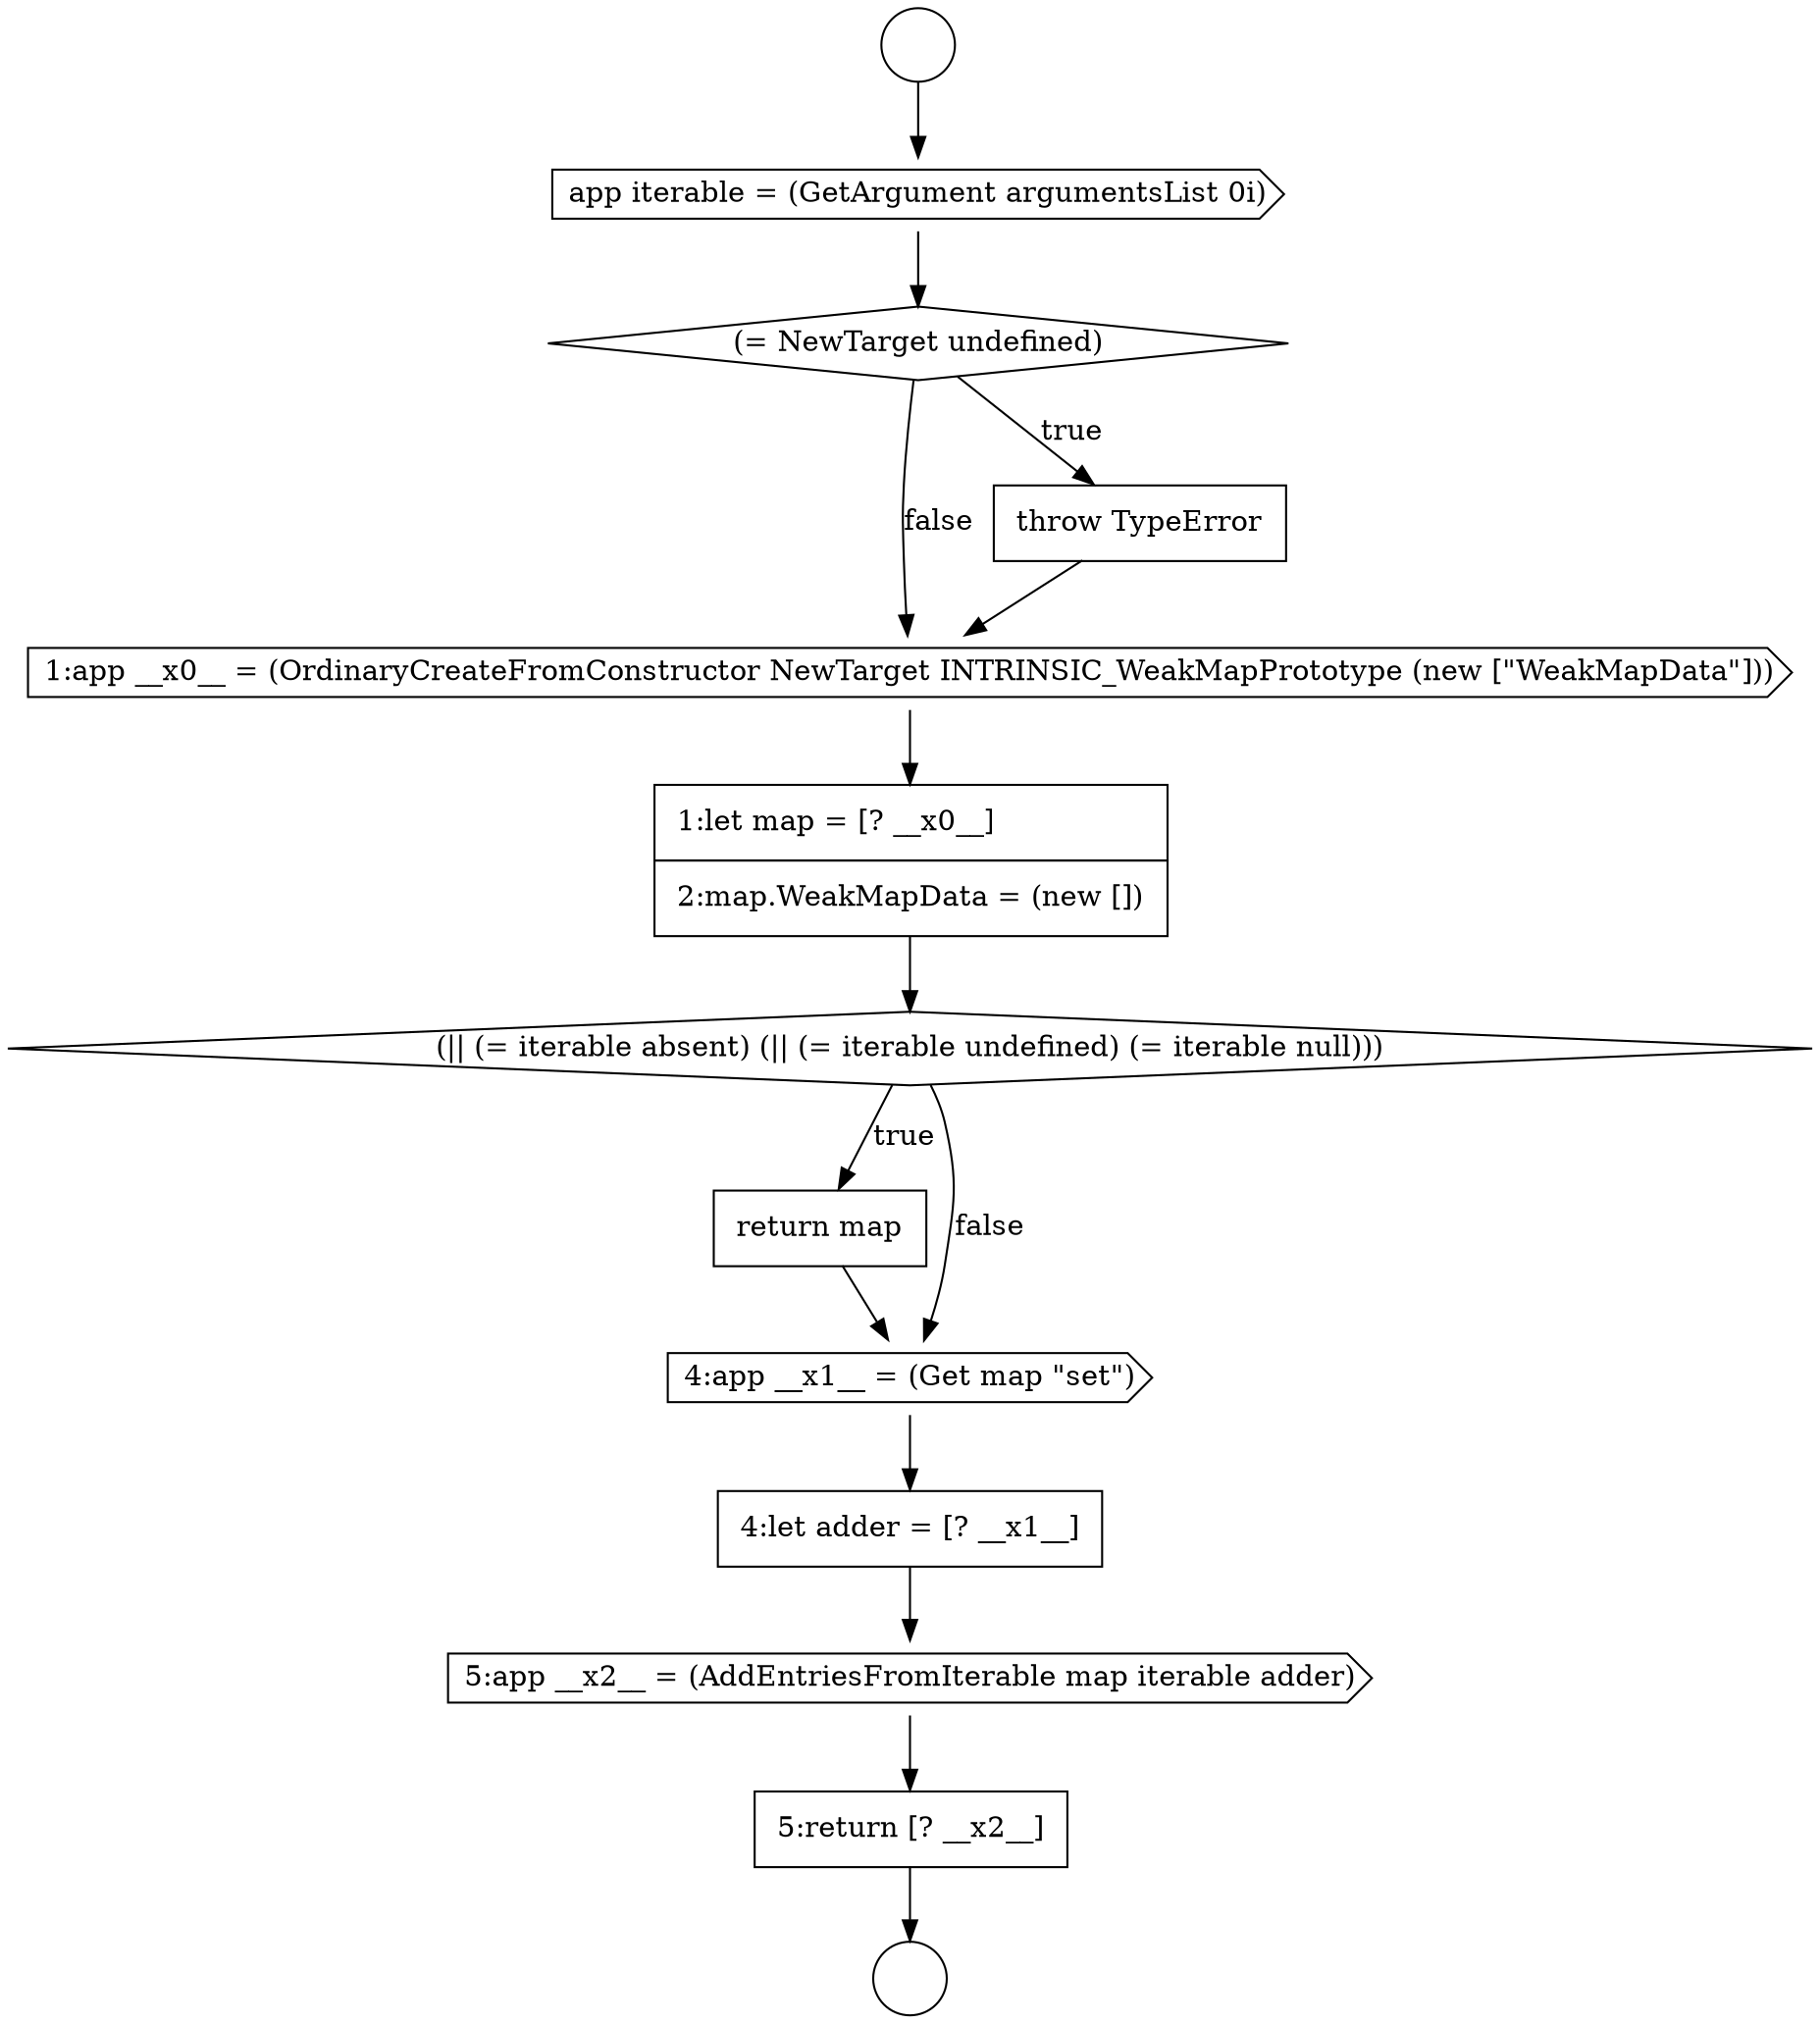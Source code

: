 digraph {
  node16124 [shape=cds, label=<<font color="black">1:app __x0__ = (OrdinaryCreateFromConstructor NewTarget INTRINSIC_WeakMapPrototype (new [&quot;WeakMapData&quot;]))</font>> color="black" fillcolor="white" style=filled]
  node16131 [shape=none, margin=0, label=<<font color="black">
    <table border="0" cellborder="1" cellspacing="0" cellpadding="10">
      <tr><td align="left">5:return [? __x2__]</td></tr>
    </table>
  </font>> color="black" fillcolor="white" style=filled]
  node16119 [shape=circle label=" " color="black" fillcolor="white" style=filled]
  node16123 [shape=none, margin=0, label=<<font color="black">
    <table border="0" cellborder="1" cellspacing="0" cellpadding="10">
      <tr><td align="left">throw TypeError</td></tr>
    </table>
  </font>> color="black" fillcolor="white" style=filled]
  node16127 [shape=none, margin=0, label=<<font color="black">
    <table border="0" cellborder="1" cellspacing="0" cellpadding="10">
      <tr><td align="left">return map</td></tr>
    </table>
  </font>> color="black" fillcolor="white" style=filled]
  node16120 [shape=circle label=" " color="black" fillcolor="white" style=filled]
  node16122 [shape=diamond, label=<<font color="black">(= NewTarget undefined)</font>> color="black" fillcolor="white" style=filled]
  node16128 [shape=cds, label=<<font color="black">4:app __x1__ = (Get map &quot;set&quot;)</font>> color="black" fillcolor="white" style=filled]
  node16129 [shape=none, margin=0, label=<<font color="black">
    <table border="0" cellborder="1" cellspacing="0" cellpadding="10">
      <tr><td align="left">4:let adder = [? __x1__]</td></tr>
    </table>
  </font>> color="black" fillcolor="white" style=filled]
  node16126 [shape=diamond, label=<<font color="black">(|| (= iterable absent) (|| (= iterable undefined) (= iterable null)))</font>> color="black" fillcolor="white" style=filled]
  node16121 [shape=cds, label=<<font color="black">app iterable = (GetArgument argumentsList 0i)</font>> color="black" fillcolor="white" style=filled]
  node16130 [shape=cds, label=<<font color="black">5:app __x2__ = (AddEntriesFromIterable map iterable adder)</font>> color="black" fillcolor="white" style=filled]
  node16125 [shape=none, margin=0, label=<<font color="black">
    <table border="0" cellborder="1" cellspacing="0" cellpadding="10">
      <tr><td align="left">1:let map = [? __x0__]</td></tr>
      <tr><td align="left">2:map.WeakMapData = (new [])</td></tr>
    </table>
  </font>> color="black" fillcolor="white" style=filled]
  node16131 -> node16120 [ color="black"]
  node16127 -> node16128 [ color="black"]
  node16126 -> node16127 [label=<<font color="black">true</font>> color="black"]
  node16126 -> node16128 [label=<<font color="black">false</font>> color="black"]
  node16125 -> node16126 [ color="black"]
  node16121 -> node16122 [ color="black"]
  node16124 -> node16125 [ color="black"]
  node16119 -> node16121 [ color="black"]
  node16129 -> node16130 [ color="black"]
  node16122 -> node16123 [label=<<font color="black">true</font>> color="black"]
  node16122 -> node16124 [label=<<font color="black">false</font>> color="black"]
  node16123 -> node16124 [ color="black"]
  node16130 -> node16131 [ color="black"]
  node16128 -> node16129 [ color="black"]
}
